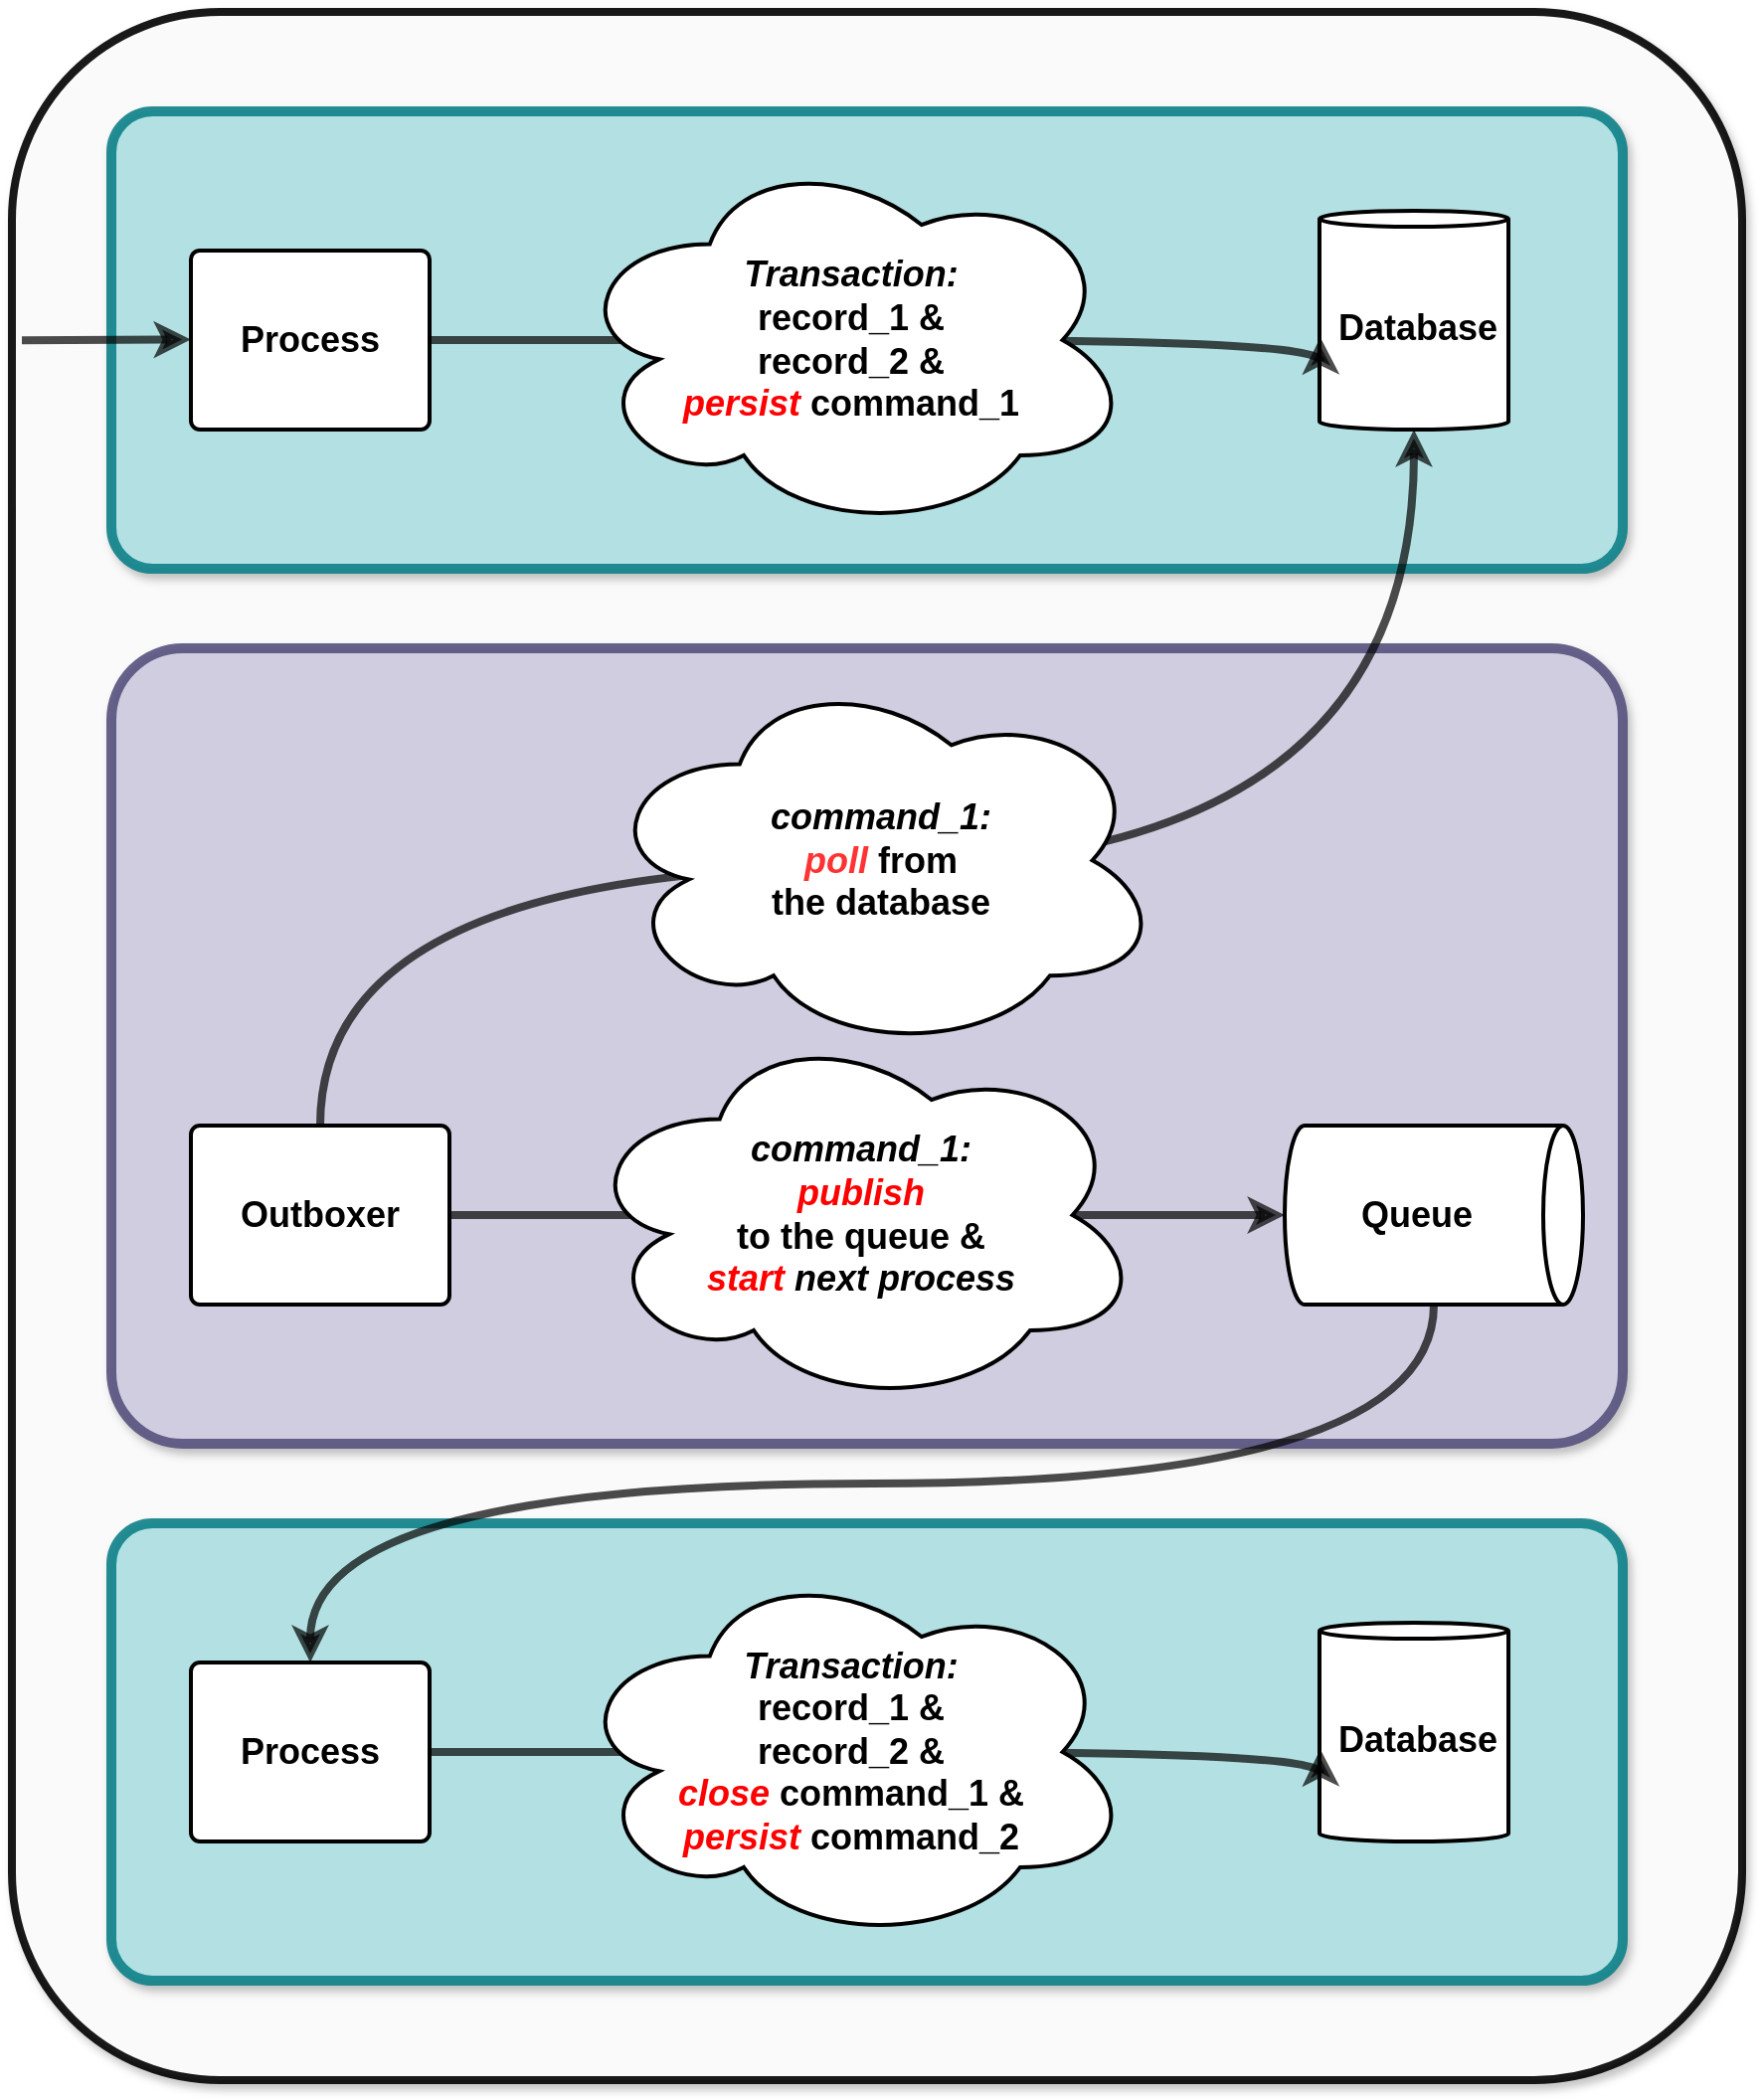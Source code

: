 <mxfile>
    <diagram name="Page-1" id="lMXFKlL8Bwvw9kg3FBqw">
        <mxGraphModel dx="1431" dy="1904" grid="1" gridSize="10" guides="1" tooltips="1" connect="1" arrows="1" fold="1" page="1" pageScale="1" pageWidth="850" pageHeight="1100" background="none" math="0" shadow="0">
            <root>
                <mxCell id="0"/>
                <mxCell id="1" style="" parent="0"/>
                <mxCell id="GoKNf1hH-Z8f_osksqzi-78" value="" style="rounded=1;whiteSpace=wrap;html=1;fontFamily=Helvetica;fontSize=11;fontColor=#000000;labelBackgroundColor=default;resizable=1;fillColor=#FFFFFF;opacity=90;strokeColor=#000000;strokeWidth=4;align=center;verticalAlign=middle;arcSize=12;movable=1;rotatable=1;deletable=1;editable=1;connectable=1;shadow=1;" parent="1" vertex="1">
                    <mxGeometry x="130" y="-800" width="870" height="1040" as="geometry"/>
                </mxCell>
                <mxCell id="40" value="" style="group" parent="1" vertex="1" connectable="0">
                    <mxGeometry x="135" y="-800" width="845" height="310" as="geometry"/>
                </mxCell>
                <mxCell id="3" value="" style="rounded=1;whiteSpace=wrap;html=1;shadow=1;opacity=90;fontSize=20;verticalAlign=top;fillColor=#b0e3e6;strokeColor=#0e8088;spacing=0;arcSize=9;strokeWidth=5;spacingTop=10;spacingLeft=10;spacingRight=10;" parent="40" vertex="1">
                    <mxGeometry x="45" y="50" width="760" height="230" as="geometry"/>
                </mxCell>
                <mxCell id="em2XX1OPzqwU3cxCynbA-2" value="" style="group" parent="40" vertex="1" connectable="0">
                    <mxGeometry x="5" width="840" height="310" as="geometry"/>
                </mxCell>
                <mxCell id="GoKNf1hH-Z8f_osksqzi-60" value="Database" style="html=1;overflow=block;blockSpacing=1;whiteSpace=wrap;shape=cylinder3;size=4;anchorPointDirection=0;boundedLbl=1;fontSize=18;spacing=9;strokeColor=#000000;rounded=1;absoluteArcSize=1;arcSize=9;fillColor=#FFFFFF;strokeWidth=2;lucidId=YW3Kp418ABGM;fontColor=#000000;movable=1;resizable=1;rotatable=1;deletable=1;editable=1;locked=0;connectable=1;align=center;verticalAlign=middle;fontFamily=Helvetica;fontStyle=1;" parent="em2XX1OPzqwU3cxCynbA-2" vertex="1">
                    <mxGeometry x="647.5" y="100" width="95" height="110" as="geometry"/>
                </mxCell>
                <mxCell id="GoKNf1hH-Z8f_osksqzi-57" value="Process" style="html=1;overflow=block;blockSpacing=1;whiteSpace=wrap;fontSize=18;spacing=9;rounded=1;absoluteArcSize=1;arcSize=9;strokeWidth=2;lucidId=YW3KcYp1MhGA;movable=1;resizable=1;rotatable=1;deletable=1;editable=1;locked=0;connectable=1;fillColor=#FFFFFF;fontColor=#000000;strokeColor=#000000;align=center;verticalAlign=middle;fontFamily=Helvetica;fontStyle=1;" parent="40" vertex="1">
                    <mxGeometry x="85" y="120" width="120" height="90" as="geometry"/>
                </mxCell>
                <mxCell id="GoKNf1hH-Z8f_osksqzi-58" value="" style="html=1;jettySize=18;whiteSpace=wrap;fontSize=11;strokeColor=#000000;strokeOpacity=100;strokeWidth=4;rounded=1;arcSize=12;edgeStyle=orthogonalEdgeStyle;startArrow=none;endArrow=classic;endFill=1;entryX=0.004;entryY=0.578;entryPerimeter=0;lucidId=YW3KZ0~PzFLt;movable=1;resizable=1;rotatable=1;deletable=1;editable=1;locked=0;connectable=1;entryDx=0;entryDy=0;opacity=70;align=center;verticalAlign=middle;fontFamily=Helvetica;fontColor=#000000;labelBackgroundColor=default;curved=1;exitX=1;exitY=0.5;exitDx=0;exitDy=0;" parent="40" source="GoKNf1hH-Z8f_osksqzi-57" target="GoKNf1hH-Z8f_osksqzi-60" edge="1">
                    <mxGeometry width="100" height="100" relative="1" as="geometry">
                        <Array as="points">
                            <mxPoint x="255" y="165"/>
                            <mxPoint x="255" y="165"/>
                        </Array>
                        <mxPoint x="215" y="240" as="sourcePoint"/>
                        <mxPoint x="386.88" y="163.288" as="targetPoint"/>
                    </mxGeometry>
                </mxCell>
                <mxCell id="GoKNf1hH-Z8f_osksqzi-54" value="&lt;i&gt;Transaction:&lt;/i&gt;&lt;br&gt;record_1 &amp;amp;&lt;br&gt;record_2 &amp;amp;&lt;br&gt;&lt;i&gt;&lt;font color=&quot;#ff0000&quot;&gt;persist&lt;/font&gt;&lt;/i&gt; command_1" style="html=1;overflow=block;blockSpacing=1;whiteSpace=wrap;ellipse;shape=cloud;fontSize=18;spacing=9;strokeColor=#000000;strokeOpacity=100;fillOpacity=100;rounded=1;absoluteArcSize=1;arcSize=9;fillColor=#FFFFFF;strokeWidth=2;lucidId=YW3KfiS4kU.2;movable=1;resizable=1;rotatable=1;deletable=1;editable=1;locked=0;connectable=1;align=center;verticalAlign=middle;fontFamily=Helvetica;fontColor=#000000;fontStyle=1;" parent="40" vertex="1">
                    <mxGeometry x="275" y="68.38" width="283.75" height="193.24" as="geometry"/>
                </mxCell>
                <mxCell id="em2XX1OPzqwU3cxCynbA-6" value="" style="endArrow=classic;html=1;rounded=1;opacity=70;strokeColor=#000000;strokeWidth=4;align=center;verticalAlign=middle;arcSize=12;fontFamily=Helvetica;fontSize=11;fontColor=#000000;labelBackgroundColor=default;resizable=1;startArrow=none;endFill=1;curved=0;" parent="40" edge="1">
                    <mxGeometry width="50" height="50" relative="1" as="geometry">
                        <mxPoint y="165.12" as="sourcePoint"/>
                        <mxPoint x="85" y="164.73" as="targetPoint"/>
                    </mxGeometry>
                </mxCell>
                <mxCell id="56" value="" style="group" parent="1" vertex="1" connectable="0">
                    <mxGeometry x="135" y="-90" width="845" height="310" as="geometry"/>
                </mxCell>
                <mxCell id="57" value="" style="rounded=1;whiteSpace=wrap;html=1;shadow=1;opacity=90;fontSize=20;verticalAlign=top;fillColor=#b0e3e6;strokeColor=#0e8088;spacing=0;arcSize=9;strokeWidth=5;spacingTop=10;spacingLeft=10;spacingRight=10;" parent="56" vertex="1">
                    <mxGeometry x="45" y="50" width="760" height="230" as="geometry"/>
                </mxCell>
                <mxCell id="58" value="" style="group" parent="56" vertex="1" connectable="0">
                    <mxGeometry x="5" width="840" height="310" as="geometry"/>
                </mxCell>
                <mxCell id="59" value="Database" style="html=1;overflow=block;blockSpacing=1;whiteSpace=wrap;shape=cylinder3;size=4;anchorPointDirection=0;boundedLbl=1;fontSize=18;spacing=9;strokeColor=#000000;rounded=1;absoluteArcSize=1;arcSize=9;fillColor=#FFFFFF;strokeWidth=2;lucidId=YW3Kp418ABGM;fontColor=#000000;movable=1;resizable=1;rotatable=1;deletable=1;editable=1;locked=0;connectable=1;align=center;verticalAlign=middle;fontFamily=Helvetica;fontStyle=1;" parent="58" vertex="1">
                    <mxGeometry x="647.5" y="100" width="95" height="110" as="geometry"/>
                </mxCell>
                <mxCell id="60" value="Process" style="html=1;overflow=block;blockSpacing=1;whiteSpace=wrap;fontSize=18;spacing=9;rounded=1;absoluteArcSize=1;arcSize=9;strokeWidth=2;lucidId=YW3KcYp1MhGA;movable=1;resizable=1;rotatable=1;deletable=1;editable=1;locked=0;connectable=1;fillColor=#FFFFFF;fontColor=#000000;strokeColor=#000000;align=center;verticalAlign=middle;fontFamily=Helvetica;fontStyle=1;" parent="56" vertex="1">
                    <mxGeometry x="85" y="120" width="120" height="90" as="geometry"/>
                </mxCell>
                <mxCell id="61" value="" style="html=1;jettySize=18;whiteSpace=wrap;fontSize=11;strokeColor=#000000;strokeOpacity=100;strokeWidth=4;rounded=1;arcSize=12;edgeStyle=orthogonalEdgeStyle;startArrow=none;endArrow=classic;endFill=1;entryX=0.004;entryY=0.578;entryPerimeter=0;lucidId=YW3KZ0~PzFLt;movable=1;resizable=1;rotatable=1;deletable=1;editable=1;locked=0;connectable=1;entryDx=0;entryDy=0;opacity=70;align=center;verticalAlign=middle;fontFamily=Helvetica;fontColor=#000000;labelBackgroundColor=default;curved=1;exitX=1;exitY=0.5;exitDx=0;exitDy=0;" parent="56" source="60" target="59" edge="1">
                    <mxGeometry width="100" height="100" relative="1" as="geometry">
                        <Array as="points">
                            <mxPoint x="255" y="165"/>
                            <mxPoint x="255" y="165"/>
                        </Array>
                        <mxPoint x="215" y="240" as="sourcePoint"/>
                        <mxPoint x="386.88" y="163.288" as="targetPoint"/>
                    </mxGeometry>
                </mxCell>
                <mxCell id="62" value="&lt;i&gt;Transaction:&lt;/i&gt;&lt;br&gt;record_1 &amp;amp;&lt;br&gt;record_2 &amp;amp;&lt;br&gt;&lt;i&gt;&lt;font color=&quot;#ff0000&quot;&gt;close &lt;/font&gt;&lt;/i&gt;command_1 &amp;amp;&lt;br&gt;&lt;i&gt;&lt;font color=&quot;#ff0000&quot;&gt;persist&lt;/font&gt;&lt;/i&gt; command_2" style="html=1;overflow=block;blockSpacing=1;whiteSpace=wrap;ellipse;shape=cloud;fontSize=18;spacing=9;strokeColor=#000000;strokeOpacity=100;fillOpacity=100;rounded=1;absoluteArcSize=1;arcSize=9;fillColor=#FFFFFF;strokeWidth=2;lucidId=YW3KfiS4kU.2;movable=1;resizable=1;rotatable=1;deletable=1;editable=1;locked=0;connectable=1;align=center;verticalAlign=middle;fontFamily=Helvetica;fontColor=#000000;fontStyle=1;" parent="56" vertex="1">
                    <mxGeometry x="275" y="68.38" width="283.75" height="193.24" as="geometry"/>
                </mxCell>
                <mxCell id="42" value="" style="rounded=1;whiteSpace=wrap;html=1;shadow=1;opacity=90;fontSize=20;verticalAlign=top;fillColor=#d0cee2;strokeColor=#56517e;spacing=0;arcSize=9;strokeWidth=5;spacingTop=10;spacingLeft=10;spacingRight=10;" parent="1" vertex="1">
                    <mxGeometry x="180" y="-480" width="760" height="400" as="geometry"/>
                </mxCell>
                <mxCell id="45" value="Outboxer" style="html=1;overflow=block;blockSpacing=1;whiteSpace=wrap;fontSize=18;spacing=9;rounded=1;absoluteArcSize=1;arcSize=9;strokeWidth=2;lucidId=YW3KcYp1MhGA;movable=1;resizable=1;rotatable=1;deletable=1;editable=1;locked=0;connectable=1;fillColor=#FFFFFF;fontColor=#000000;strokeColor=#000000;align=center;verticalAlign=middle;fontFamily=Helvetica;fontStyle=1;" parent="1" vertex="1">
                    <mxGeometry x="220" y="-240" width="130" height="90" as="geometry"/>
                </mxCell>
                <mxCell id="54" value="Queue" style="html=1;overflow=block;blockSpacing=1;whiteSpace=wrap;shape=cylinder3;direction=south;size=10;anchorPointDirection=0;boundedLbl=1;fontSize=18;spacing=9;strokeColor=#000000;rounded=1;absoluteArcSize=1;arcSize=9;fillColor=#FFFFFF;strokeWidth=2;lucidId=YW3Kj~0P2WnY;fontColor=#000000;movable=1;resizable=1;rotatable=1;deletable=1;editable=1;locked=0;connectable=1;align=center;verticalAlign=middle;fontFamily=Helvetica;fontStyle=1;" parent="1" vertex="1">
                    <mxGeometry x="770" y="-240" width="150" height="90" as="geometry"/>
                </mxCell>
                <mxCell id="55" value="" style="html=1;jettySize=18;whiteSpace=wrap;fontSize=11;strokeColor=#000000;strokeOpacity=100;strokeWidth=4;rounded=1;arcSize=12;edgeStyle=orthogonalEdgeStyle;startArrow=none;endArrow=classic;endFill=1;lucidId=YW3KZ0~PzFLt;movable=1;resizable=1;rotatable=1;deletable=1;editable=1;locked=0;connectable=1;opacity=70;align=center;verticalAlign=middle;fontFamily=Helvetica;fontColor=#000000;labelBackgroundColor=default;curved=1;entryX=0;entryY=0.5;entryDx=0;entryDy=0;entryPerimeter=0;" parent="1" target="54" edge="1">
                    <mxGeometry width="100" height="100" relative="1" as="geometry">
                        <Array as="points">
                            <mxPoint x="770" y="-195"/>
                            <mxPoint x="770" y="-195"/>
                        </Array>
                        <mxPoint x="350" y="-195" as="sourcePoint"/>
                        <mxPoint x="590" y="165" as="targetPoint"/>
                    </mxGeometry>
                </mxCell>
                <mxCell id="47" value="&lt;i&gt;command_1:&lt;/i&gt;&lt;br&gt;&lt;i&gt;&lt;font color=&quot;#ff0000&quot;&gt;publish&lt;/font&gt;&lt;/i&gt;&lt;br&gt;to the queue &amp;amp;&lt;br&gt;&lt;i&gt;&lt;font color=&quot;#ff0000&quot;&gt;start&amp;nbsp;&lt;/font&gt;next process&lt;/i&gt;" style="html=1;overflow=block;blockSpacing=1;whiteSpace=wrap;ellipse;shape=cloud;fontSize=18;spacing=9;strokeColor=#000000;strokeOpacity=100;fillOpacity=100;rounded=1;absoluteArcSize=1;arcSize=9;fillColor=#FFFFFF;strokeWidth=2;lucidId=YW3KfiS4kU.2;movable=1;resizable=1;rotatable=1;deletable=1;editable=1;locked=0;connectable=1;align=center;verticalAlign=middle;fontFamily=Helvetica;fontColor=#000000;fontStyle=1;" parent="1" vertex="1">
                    <mxGeometry x="415" y="-291.62" width="283.75" height="193.24" as="geometry"/>
                </mxCell>
                <mxCell id="50" style="edgeStyle=orthogonalEdgeStyle;html=1;exitX=0.5;exitY=0;exitDx=0;exitDy=0;fontColor=#000000;strokeColor=#000000;strokeWidth=4;arcSize=12;startArrow=none;endFill=1;opacity=70;curved=1;entryX=0.5;entryY=1;entryDx=0;entryDy=0;entryPerimeter=0;" parent="1" source="45" target="GoKNf1hH-Z8f_osksqzi-60" edge="1">
                    <mxGeometry relative="1" as="geometry">
                        <mxPoint x="290" y="-300" as="targetPoint"/>
                        <Array as="points">
                            <mxPoint x="285" y="-370"/>
                            <mxPoint x="835" y="-370"/>
                        </Array>
                    </mxGeometry>
                </mxCell>
                <mxCell id="49" value="&lt;i&gt;command_1:&lt;/i&gt;&lt;br&gt;&lt;i&gt;&lt;font color=&quot;#ff3333&quot;&gt;poll&lt;/font&gt;&lt;/i&gt;&amp;nbsp;from &lt;br&gt;the database" style="html=1;overflow=block;blockSpacing=1;whiteSpace=wrap;ellipse;shape=cloud;fontSize=18;spacing=9;strokeColor=#000000;strokeOpacity=100;fillOpacity=100;rounded=1;absoluteArcSize=1;arcSize=9;fillColor=#FFFFFF;strokeWidth=2;lucidId=YW3KfiS4kU.2;movable=1;resizable=1;rotatable=1;deletable=1;editable=1;locked=0;connectable=1;align=center;verticalAlign=middle;fontFamily=Helvetica;fontColor=#000000;fontStyle=1;" parent="1" vertex="1">
                    <mxGeometry x="425" y="-470" width="283.75" height="193.24" as="geometry"/>
                </mxCell>
                <mxCell id="66" style="edgeStyle=orthogonalEdgeStyle;curved=1;html=1;exitX=0.5;exitY=1;exitDx=0;exitDy=0;exitPerimeter=0;entryX=0.5;entryY=0;entryDx=0;entryDy=0;fontColor=#000000;strokeColor=#000000;strokeWidth=4;arcSize=12;startArrow=none;endFill=1;opacity=70;" parent="1" source="54" target="60" edge="1">
                    <mxGeometry relative="1" as="geometry"/>
                </mxCell>
                <mxCell id="GoKNf1hH-Z8f_osksqzi-77" value="Untitled Layer" style="" parent="0"/>
            </root>
        </mxGraphModel>
    </diagram>
</mxfile>